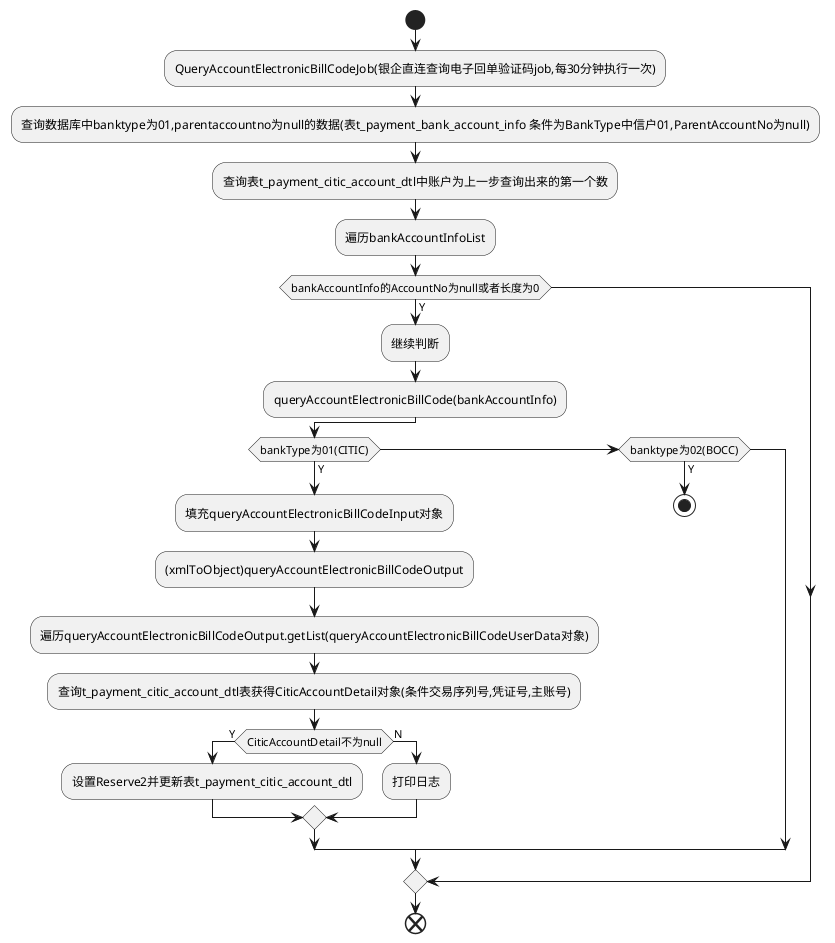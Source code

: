 @startuml
start
:QueryAccountElectronicBillCodeJob(银企直连查询电子回单验证码job,每30分钟执行一次);
:查询数据库中banktype为01,parentaccountno为null的数据(表t_payment_bank_account_info 条件为BankType中信户01,ParentAccountNo为null);
:查询表t_payment_citic_account_dtl中账户为上一步查询出来的第一个数;
:遍历bankAccountInfoList;
if(bankAccountInfo的AccountNo为null或者长度为0)then(Y)
:继续判断;
:queryAccountElectronicBillCode(bankAccountInfo);
    if(bankType为01(CITIC))then(Y)
    :填充queryAccountElectronicBillCodeInput对象;
    :(xmlToObject)queryAccountElectronicBillCodeOutput;
    :遍历queryAccountElectronicBillCodeOutput.getList(queryAccountElectronicBillCodeUserData对象);
    :查询t_payment_citic_account_dtl表获得CiticAccountDetail对象(条件交易序列号,凭证号,主账号);
        if(CiticAccountDetail不为null)then(Y)
        :设置Reserve2并更新表t_payment_citic_account_dtl;
        else(N)
        :打印日志;
        endif
    elseif(banktype为02(BOCC))then(Y)
    stop
    endif
endif
end
@enduml
